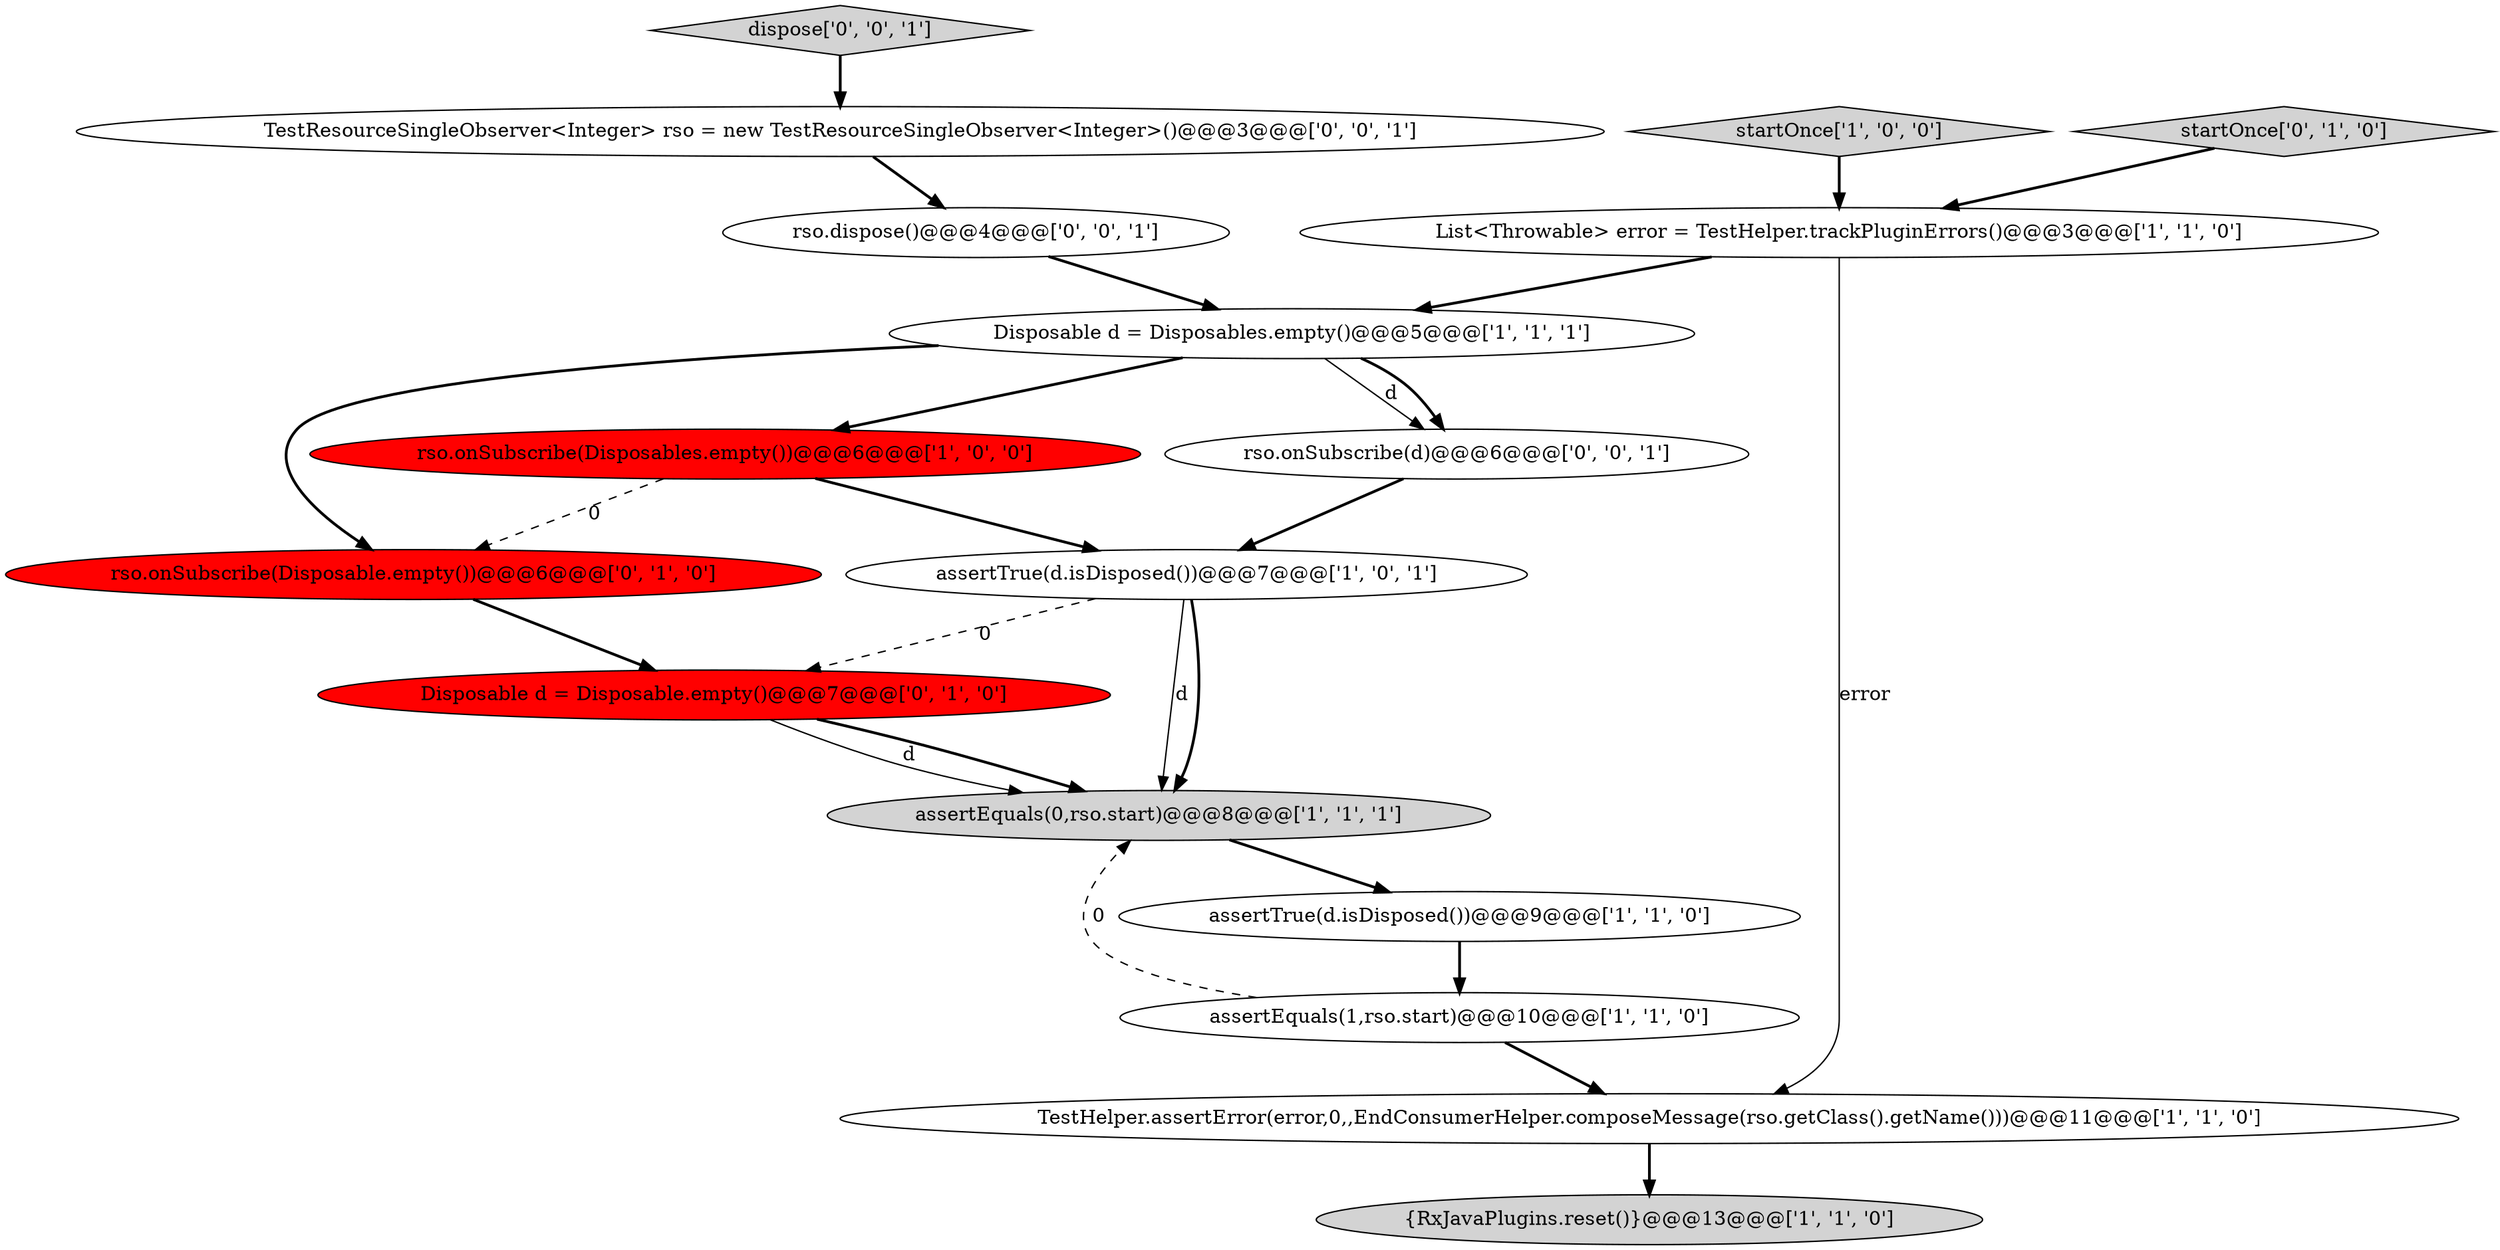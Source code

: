 digraph {
5 [style = filled, label = "{RxJavaPlugins.reset()}@@@13@@@['1', '1', '0']", fillcolor = lightgray, shape = ellipse image = "AAA0AAABBB1BBB"];
4 [style = filled, label = "List<Throwable> error = TestHelper.trackPluginErrors()@@@3@@@['1', '1', '0']", fillcolor = white, shape = ellipse image = "AAA0AAABBB1BBB"];
10 [style = filled, label = "Disposable d = Disposable.empty()@@@7@@@['0', '1', '0']", fillcolor = red, shape = ellipse image = "AAA1AAABBB2BBB"];
9 [style = filled, label = "TestHelper.assertError(error,0,,EndConsumerHelper.composeMessage(rso.getClass().getName()))@@@11@@@['1', '1', '0']", fillcolor = white, shape = ellipse image = "AAA0AAABBB1BBB"];
15 [style = filled, label = "dispose['0', '0', '1']", fillcolor = lightgray, shape = diamond image = "AAA0AAABBB3BBB"];
12 [style = filled, label = "startOnce['0', '1', '0']", fillcolor = lightgray, shape = diamond image = "AAA0AAABBB2BBB"];
16 [style = filled, label = "TestResourceSingleObserver<Integer> rso = new TestResourceSingleObserver<Integer>()@@@3@@@['0', '0', '1']", fillcolor = white, shape = ellipse image = "AAA0AAABBB3BBB"];
1 [style = filled, label = "assertTrue(d.isDisposed())@@@7@@@['1', '0', '1']", fillcolor = white, shape = ellipse image = "AAA0AAABBB1BBB"];
14 [style = filled, label = "rso.onSubscribe(d)@@@6@@@['0', '0', '1']", fillcolor = white, shape = ellipse image = "AAA0AAABBB3BBB"];
2 [style = filled, label = "rso.onSubscribe(Disposables.empty())@@@6@@@['1', '0', '0']", fillcolor = red, shape = ellipse image = "AAA1AAABBB1BBB"];
0 [style = filled, label = "assertTrue(d.isDisposed())@@@9@@@['1', '1', '0']", fillcolor = white, shape = ellipse image = "AAA0AAABBB1BBB"];
11 [style = filled, label = "rso.onSubscribe(Disposable.empty())@@@6@@@['0', '1', '0']", fillcolor = red, shape = ellipse image = "AAA1AAABBB2BBB"];
13 [style = filled, label = "rso.dispose()@@@4@@@['0', '0', '1']", fillcolor = white, shape = ellipse image = "AAA0AAABBB3BBB"];
8 [style = filled, label = "Disposable d = Disposables.empty()@@@5@@@['1', '1', '1']", fillcolor = white, shape = ellipse image = "AAA0AAABBB1BBB"];
3 [style = filled, label = "assertEquals(1,rso.start)@@@10@@@['1', '1', '0']", fillcolor = white, shape = ellipse image = "AAA0AAABBB1BBB"];
6 [style = filled, label = "startOnce['1', '0', '0']", fillcolor = lightgray, shape = diamond image = "AAA0AAABBB1BBB"];
7 [style = filled, label = "assertEquals(0,rso.start)@@@8@@@['1', '1', '1']", fillcolor = lightgray, shape = ellipse image = "AAA0AAABBB1BBB"];
0->3 [style = bold, label=""];
1->7 [style = solid, label="d"];
16->13 [style = bold, label=""];
3->7 [style = dashed, label="0"];
2->1 [style = bold, label=""];
4->9 [style = solid, label="error"];
8->14 [style = solid, label="d"];
8->14 [style = bold, label=""];
7->0 [style = bold, label=""];
1->10 [style = dashed, label="0"];
15->16 [style = bold, label=""];
1->7 [style = bold, label=""];
10->7 [style = bold, label=""];
14->1 [style = bold, label=""];
3->9 [style = bold, label=""];
6->4 [style = bold, label=""];
8->2 [style = bold, label=""];
12->4 [style = bold, label=""];
10->7 [style = solid, label="d"];
11->10 [style = bold, label=""];
9->5 [style = bold, label=""];
4->8 [style = bold, label=""];
2->11 [style = dashed, label="0"];
13->8 [style = bold, label=""];
8->11 [style = bold, label=""];
}
